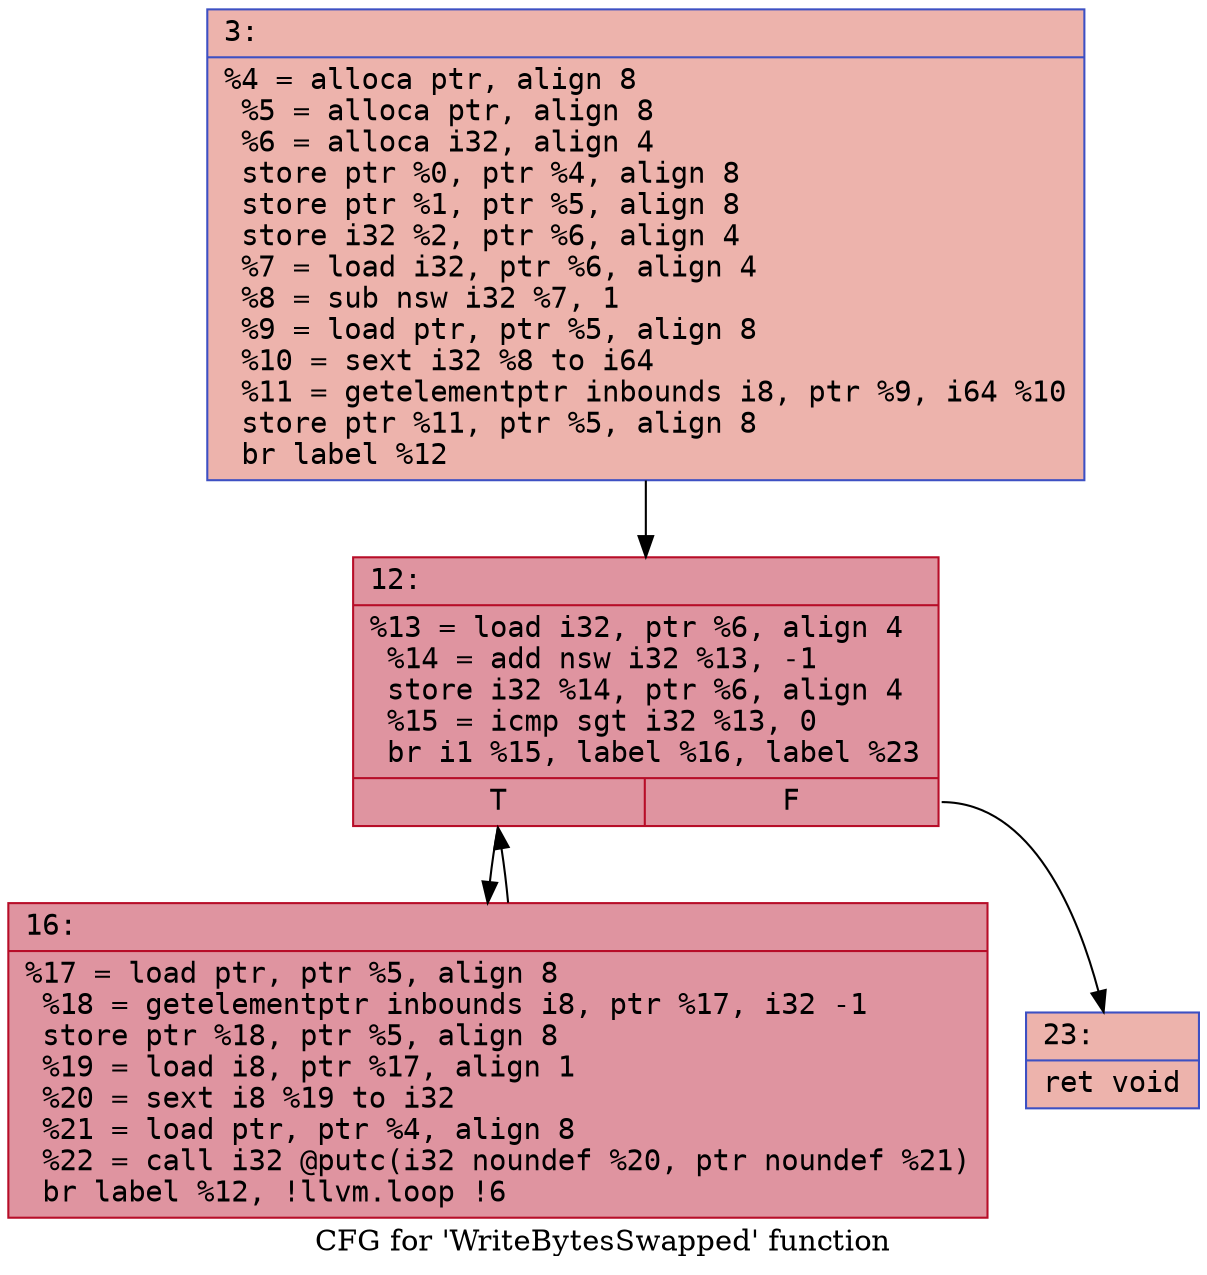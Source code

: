 digraph "CFG for 'WriteBytesSwapped' function" {
	label="CFG for 'WriteBytesSwapped' function";

	Node0x600003e0b1b0 [shape=record,color="#3d50c3ff", style=filled, fillcolor="#d6524470" fontname="Courier",label="{3:\l|  %4 = alloca ptr, align 8\l  %5 = alloca ptr, align 8\l  %6 = alloca i32, align 4\l  store ptr %0, ptr %4, align 8\l  store ptr %1, ptr %5, align 8\l  store i32 %2, ptr %6, align 4\l  %7 = load i32, ptr %6, align 4\l  %8 = sub nsw i32 %7, 1\l  %9 = load ptr, ptr %5, align 8\l  %10 = sext i32 %8 to i64\l  %11 = getelementptr inbounds i8, ptr %9, i64 %10\l  store ptr %11, ptr %5, align 8\l  br label %12\l}"];
	Node0x600003e0b1b0 -> Node0x600003e0b200[tooltip="3 -> 12\nProbability 100.00%" ];
	Node0x600003e0b200 [shape=record,color="#b70d28ff", style=filled, fillcolor="#b70d2870" fontname="Courier",label="{12:\l|  %13 = load i32, ptr %6, align 4\l  %14 = add nsw i32 %13, -1\l  store i32 %14, ptr %6, align 4\l  %15 = icmp sgt i32 %13, 0\l  br i1 %15, label %16, label %23\l|{<s0>T|<s1>F}}"];
	Node0x600003e0b200:s0 -> Node0x600003e0b250[tooltip="12 -> 16\nProbability 96.88%" ];
	Node0x600003e0b200:s1 -> Node0x600003e0b2a0[tooltip="12 -> 23\nProbability 3.12%" ];
	Node0x600003e0b250 [shape=record,color="#b70d28ff", style=filled, fillcolor="#b70d2870" fontname="Courier",label="{16:\l|  %17 = load ptr, ptr %5, align 8\l  %18 = getelementptr inbounds i8, ptr %17, i32 -1\l  store ptr %18, ptr %5, align 8\l  %19 = load i8, ptr %17, align 1\l  %20 = sext i8 %19 to i32\l  %21 = load ptr, ptr %4, align 8\l  %22 = call i32 @putc(i32 noundef %20, ptr noundef %21)\l  br label %12, !llvm.loop !6\l}"];
	Node0x600003e0b250 -> Node0x600003e0b200[tooltip="16 -> 12\nProbability 100.00%" ];
	Node0x600003e0b2a0 [shape=record,color="#3d50c3ff", style=filled, fillcolor="#d6524470" fontname="Courier",label="{23:\l|  ret void\l}"];
}
